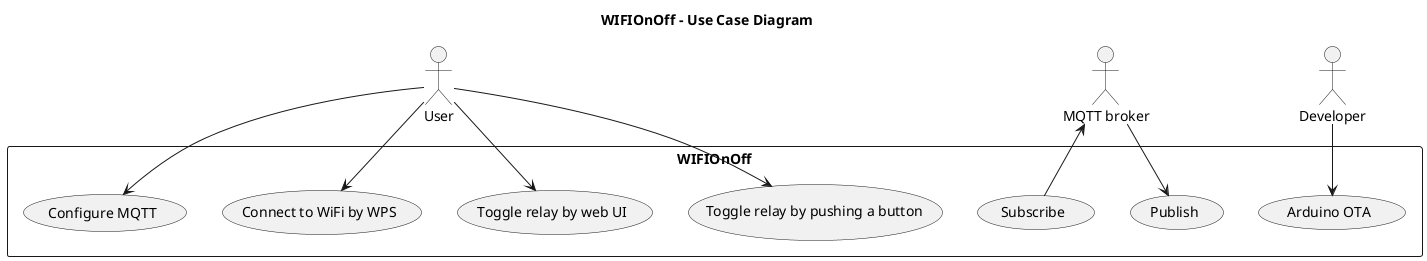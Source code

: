 @startuml inline_umlgraph_1.png
title WIFIOnOff - Use Case Diagram

rectangle WIFIOnOff {
    (Toggle relay by pushing a button) as PHYTOG
    (Toggle relay by web UI) as WEBTOG
    (Connect to WiFi by WPS) as CONNECT
    (Configure MQTT) as CONFIGMQTT
    (Publish) as MQTT_PUB
    (Subscribe) as MQTT_SUB
    (Arduino OTA) as OTA
}

:User:
:MQTT broker: as MQTT_Broker
:Developer:

User --> PHYTOG
User --> WEBTOG
User --> CONNECT
User --> CONFIGMQTT
MQTT_Broker --> MQTT_PUB
MQTT_SUB --> MQTT_Broker
Developer --> OTA
@enduml
@startuml inline_umlgraph_2.png
title User with button interaction - Activity Diagram
start
:User presses and holds the button;
:User waits TIME;
:User releases the button;
if (TIME > TRIGGER_TIME_FACTORY_RESET) then (yes)
  :Perform factory reset;
elseif (TIME > TRIGGER_TIME_WIFI_DATA_RESET) then (yes)
  :Reset WIFI configuration;
else if (TIME > TRIGGER_TIME_WPS) then (yes)
  if (WIFI configured) then (yes)
  else (no)
  :Perform WPS;
  endif
else ()
  :Toggle relay;
endif
stop
@enduml
@startuml inline_umlgraph_3.eps
title WIFIOnOff - Use Case Diagram

rectangle WIFIOnOff {
    (Toggle relay by pushing a button) as PHYTOG
    (Toggle relay by web UI) as WEBTOG
    (Connect to WiFi by WPS) as CONNECT
    (Configure MQTT) as CONFIGMQTT
    (Publish) as MQTT_PUB
    (Subscribe) as MQTT_SUB
    (Arduino OTA) as OTA
}

:User:
:MQTT broker: as MQTT_Broker
:Developer:

User --> PHYTOG
User --> WEBTOG
User --> CONNECT
User --> CONFIGMQTT
MQTT_Broker --> MQTT_PUB
MQTT_SUB --> MQTT_Broker
Developer --> OTA
@enduml
@startuml inline_umlgraph_4.eps
title User with button interaction - Activity Diagram
start
:User presses and holds the button;
:User waits TIME;
:User releases the button;
if (TIME > TRIGGER_TIME_FACTORY_RESET) then (yes)
  :Perform factory reset;
elseif (TIME > TRIGGER_TIME_WIFI_DATA_RESET) then (yes)
  :Reset WIFI configuration;
else if (TIME > TRIGGER_TIME_WPS) then (yes)
  if (WIFI configured) then (yes)
  else (no)
  :Perform WPS;
  endif
else ()
  :Toggle relay;
endif
stop
@enduml
